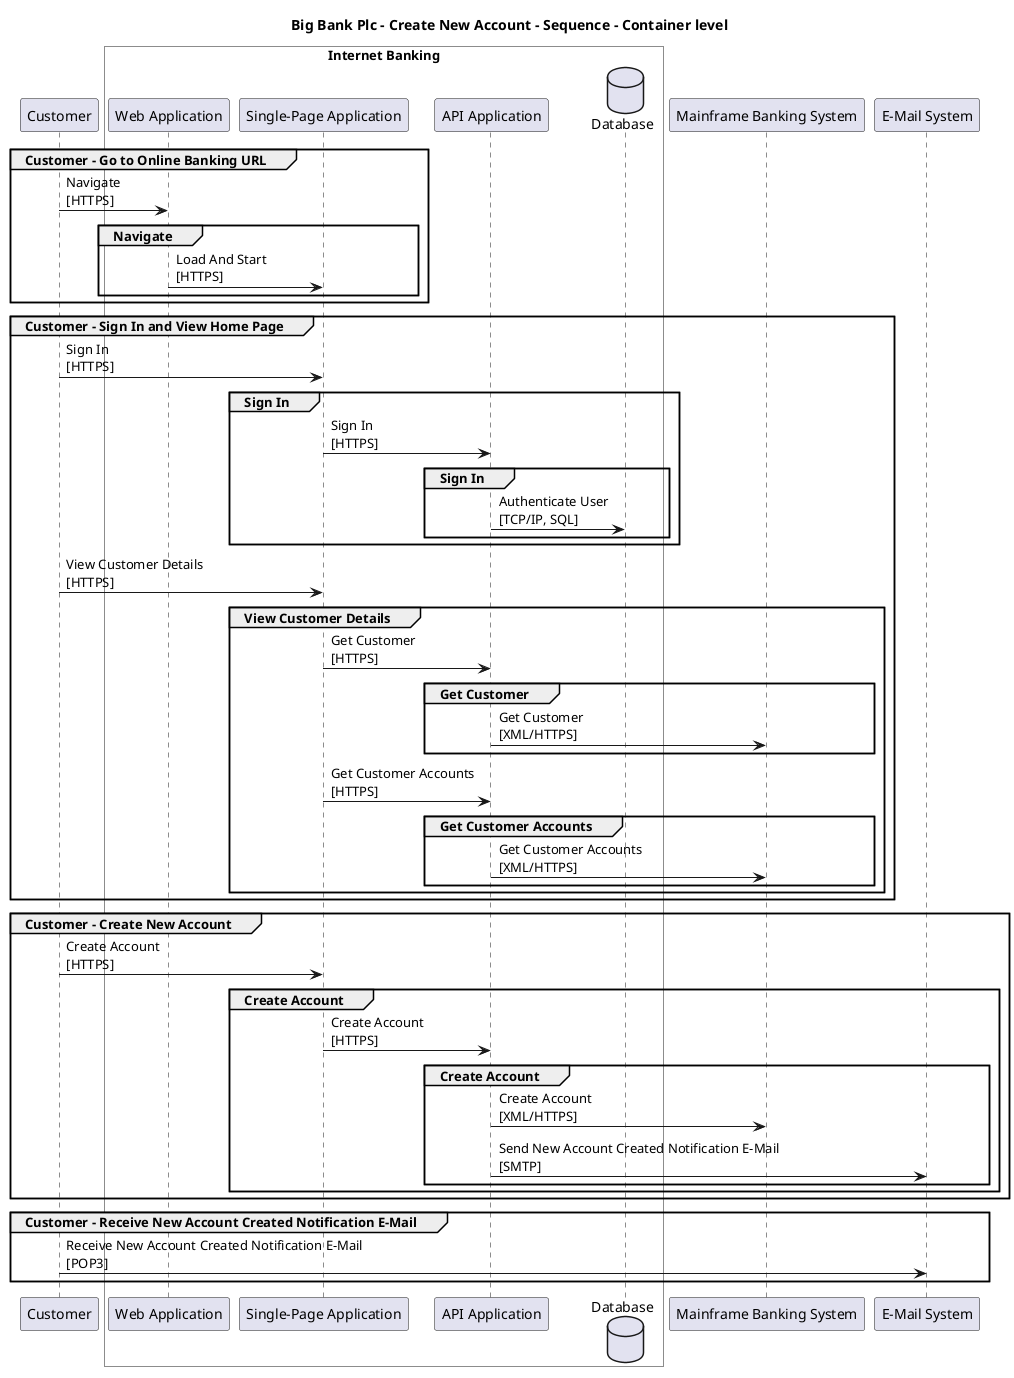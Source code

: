 @startuml

title Big Bank Plc - Create New Account - Sequence - Container level

participant "Customer" as BigBankPlc.Actors.Customer

box "Internet Banking" #White
    participant "Web Application" as BigBankPlc.SoftwareSystems.InternetBanking.Containers.WebApplication
    participant "Single-Page Application" as BigBankPlc.SoftwareSystems.InternetBanking.Containers.SinglePageApp
    participant "API Application" as BigBankPlc.SoftwareSystems.InternetBanking.Containers.APIApplication
    database "Database" as BigBankPlc.SoftwareSystems.InternetBanking.Containers.Database
end box

participant "Mainframe Banking System" as BigBankPlc.SoftwareSystems.MainframeBankingSystem
participant "E-Mail System" as BigBankPlc.SoftwareSystems.EMailSystem

group Customer - Go to Online Banking URL
BigBankPlc.Actors.Customer -> BigBankPlc.SoftwareSystems.InternetBanking.Containers.WebApplication : Navigate\n[HTTPS]
group Navigate
BigBankPlc.SoftwareSystems.InternetBanking.Containers.WebApplication -> BigBankPlc.SoftwareSystems.InternetBanking.Containers.SinglePageApp : Load And Start\n[HTTPS]
end
end
group Customer - Sign In and View Home Page
BigBankPlc.Actors.Customer -> BigBankPlc.SoftwareSystems.InternetBanking.Containers.SinglePageApp : Sign In\n[HTTPS]
group Sign In
BigBankPlc.SoftwareSystems.InternetBanking.Containers.SinglePageApp -> BigBankPlc.SoftwareSystems.InternetBanking.Containers.APIApplication : Sign In\n[HTTPS]
group Sign In
BigBankPlc.SoftwareSystems.InternetBanking.Containers.APIApplication -> BigBankPlc.SoftwareSystems.InternetBanking.Containers.Database : Authenticate User\n[TCP/IP, SQL]
end
end
BigBankPlc.Actors.Customer -> BigBankPlc.SoftwareSystems.InternetBanking.Containers.SinglePageApp : View Customer Details\n[HTTPS]
group View Customer Details
BigBankPlc.SoftwareSystems.InternetBanking.Containers.SinglePageApp -> BigBankPlc.SoftwareSystems.InternetBanking.Containers.APIApplication : Get Customer\n[HTTPS]
group Get Customer
BigBankPlc.SoftwareSystems.InternetBanking.Containers.APIApplication -> BigBankPlc.SoftwareSystems.MainframeBankingSystem : Get Customer\n[XML/HTTPS]
end
BigBankPlc.SoftwareSystems.InternetBanking.Containers.SinglePageApp -> BigBankPlc.SoftwareSystems.InternetBanking.Containers.APIApplication : Get Customer Accounts\n[HTTPS]
group Get Customer Accounts
BigBankPlc.SoftwareSystems.InternetBanking.Containers.APIApplication -> BigBankPlc.SoftwareSystems.MainframeBankingSystem : Get Customer Accounts\n[XML/HTTPS]
end
end
end
group Customer - Create New Account
BigBankPlc.Actors.Customer -> BigBankPlc.SoftwareSystems.InternetBanking.Containers.SinglePageApp : Create Account\n[HTTPS]
group Create Account
BigBankPlc.SoftwareSystems.InternetBanking.Containers.SinglePageApp -> BigBankPlc.SoftwareSystems.InternetBanking.Containers.APIApplication : Create Account\n[HTTPS]
group Create Account
BigBankPlc.SoftwareSystems.InternetBanking.Containers.APIApplication -> BigBankPlc.SoftwareSystems.MainframeBankingSystem : Create Account\n[XML/HTTPS]
BigBankPlc.SoftwareSystems.InternetBanking.Containers.APIApplication -> BigBankPlc.SoftwareSystems.EMailSystem : Send New Account Created Notification E-Mail\n[SMTP]
end
end
end
group Customer - Receive New Account Created Notification E-Mail
BigBankPlc.Actors.Customer -> BigBankPlc.SoftwareSystems.EMailSystem : Receive New Account Created Notification E-Mail\n[POP3]
end


@enduml
